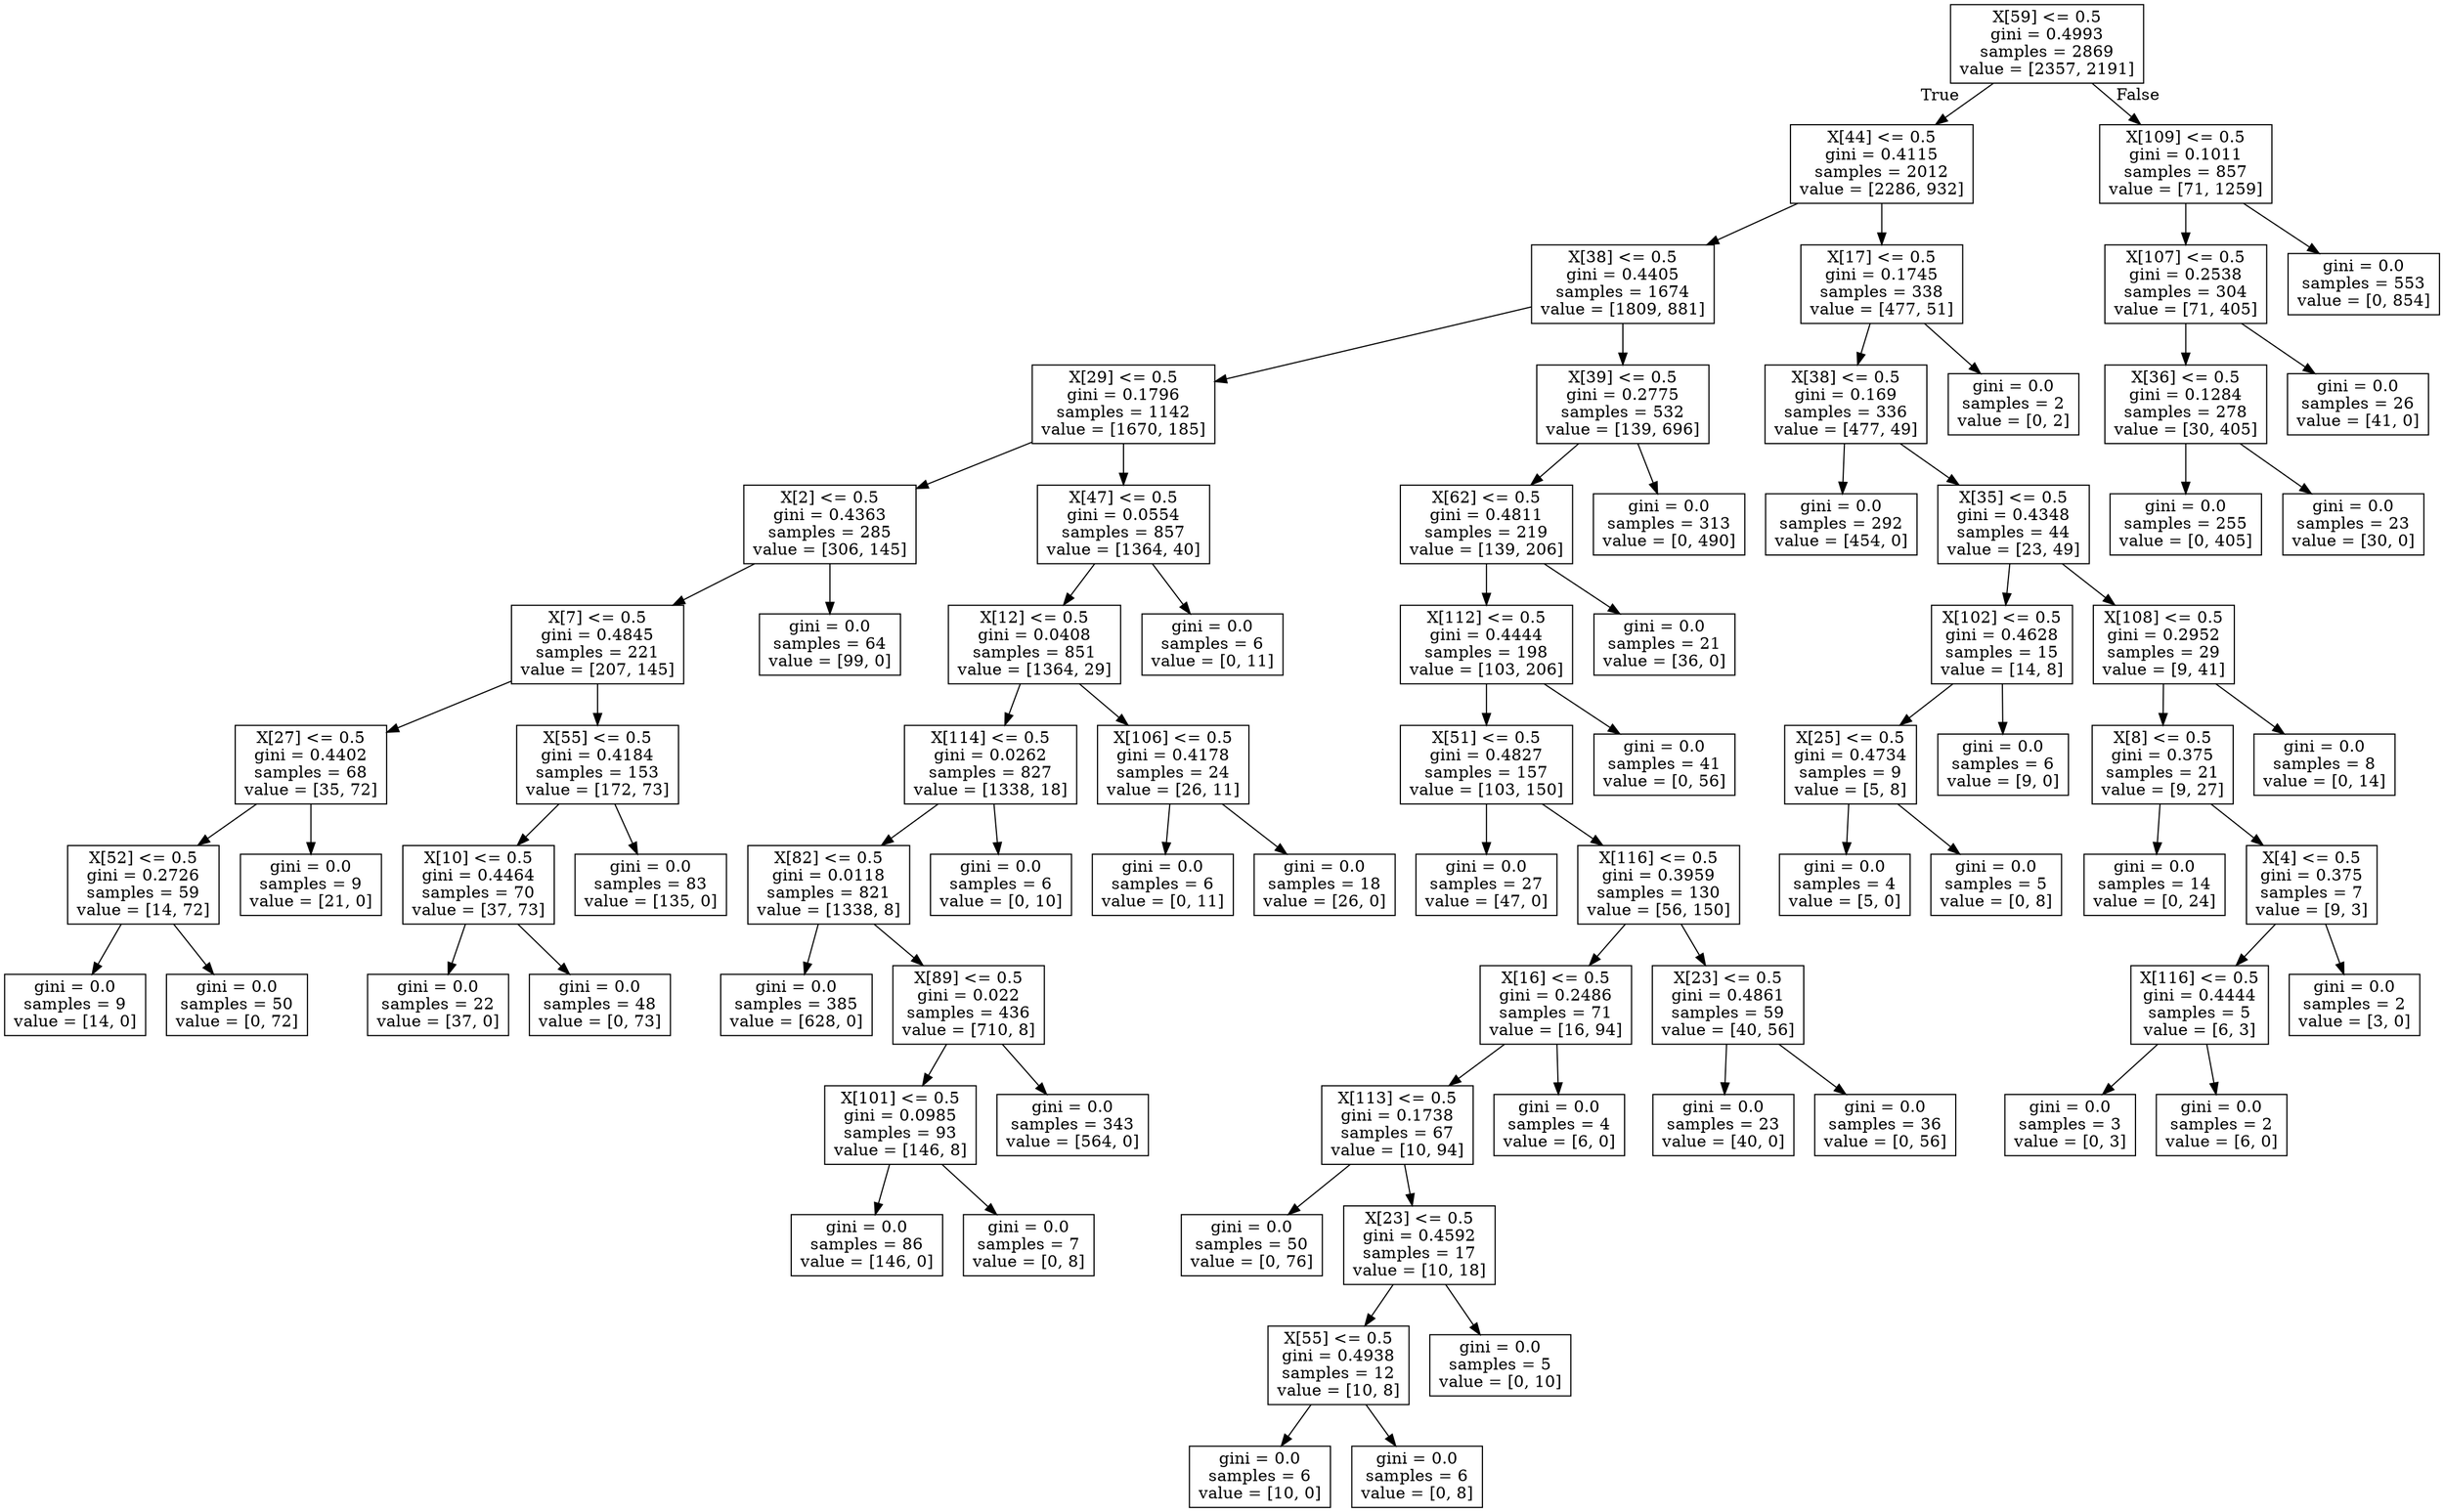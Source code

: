 digraph Tree {
node [shape=box] ;
0 [label="X[59] <= 0.5\ngini = 0.4993\nsamples = 2869\nvalue = [2357, 2191]"] ;
1 [label="X[44] <= 0.5\ngini = 0.4115\nsamples = 2012\nvalue = [2286, 932]"] ;
0 -> 1 [labeldistance=2.5, labelangle=45, headlabel="True"] ;
2 [label="X[38] <= 0.5\ngini = 0.4405\nsamples = 1674\nvalue = [1809, 881]"] ;
1 -> 2 ;
3 [label="X[29] <= 0.5\ngini = 0.1796\nsamples = 1142\nvalue = [1670, 185]"] ;
2 -> 3 ;
4 [label="X[2] <= 0.5\ngini = 0.4363\nsamples = 285\nvalue = [306, 145]"] ;
3 -> 4 ;
5 [label="X[7] <= 0.5\ngini = 0.4845\nsamples = 221\nvalue = [207, 145]"] ;
4 -> 5 ;
6 [label="X[27] <= 0.5\ngini = 0.4402\nsamples = 68\nvalue = [35, 72]"] ;
5 -> 6 ;
7 [label="X[52] <= 0.5\ngini = 0.2726\nsamples = 59\nvalue = [14, 72]"] ;
6 -> 7 ;
8 [label="gini = 0.0\nsamples = 9\nvalue = [14, 0]"] ;
7 -> 8 ;
9 [label="gini = 0.0\nsamples = 50\nvalue = [0, 72]"] ;
7 -> 9 ;
10 [label="gini = 0.0\nsamples = 9\nvalue = [21, 0]"] ;
6 -> 10 ;
11 [label="X[55] <= 0.5\ngini = 0.4184\nsamples = 153\nvalue = [172, 73]"] ;
5 -> 11 ;
12 [label="X[10] <= 0.5\ngini = 0.4464\nsamples = 70\nvalue = [37, 73]"] ;
11 -> 12 ;
13 [label="gini = 0.0\nsamples = 22\nvalue = [37, 0]"] ;
12 -> 13 ;
14 [label="gini = 0.0\nsamples = 48\nvalue = [0, 73]"] ;
12 -> 14 ;
15 [label="gini = 0.0\nsamples = 83\nvalue = [135, 0]"] ;
11 -> 15 ;
16 [label="gini = 0.0\nsamples = 64\nvalue = [99, 0]"] ;
4 -> 16 ;
17 [label="X[47] <= 0.5\ngini = 0.0554\nsamples = 857\nvalue = [1364, 40]"] ;
3 -> 17 ;
18 [label="X[12] <= 0.5\ngini = 0.0408\nsamples = 851\nvalue = [1364, 29]"] ;
17 -> 18 ;
19 [label="X[114] <= 0.5\ngini = 0.0262\nsamples = 827\nvalue = [1338, 18]"] ;
18 -> 19 ;
20 [label="X[82] <= 0.5\ngini = 0.0118\nsamples = 821\nvalue = [1338, 8]"] ;
19 -> 20 ;
21 [label="gini = 0.0\nsamples = 385\nvalue = [628, 0]"] ;
20 -> 21 ;
22 [label="X[89] <= 0.5\ngini = 0.022\nsamples = 436\nvalue = [710, 8]"] ;
20 -> 22 ;
23 [label="X[101] <= 0.5\ngini = 0.0985\nsamples = 93\nvalue = [146, 8]"] ;
22 -> 23 ;
24 [label="gini = 0.0\nsamples = 86\nvalue = [146, 0]"] ;
23 -> 24 ;
25 [label="gini = 0.0\nsamples = 7\nvalue = [0, 8]"] ;
23 -> 25 ;
26 [label="gini = 0.0\nsamples = 343\nvalue = [564, 0]"] ;
22 -> 26 ;
27 [label="gini = 0.0\nsamples = 6\nvalue = [0, 10]"] ;
19 -> 27 ;
28 [label="X[106] <= 0.5\ngini = 0.4178\nsamples = 24\nvalue = [26, 11]"] ;
18 -> 28 ;
29 [label="gini = 0.0\nsamples = 6\nvalue = [0, 11]"] ;
28 -> 29 ;
30 [label="gini = 0.0\nsamples = 18\nvalue = [26, 0]"] ;
28 -> 30 ;
31 [label="gini = 0.0\nsamples = 6\nvalue = [0, 11]"] ;
17 -> 31 ;
32 [label="X[39] <= 0.5\ngini = 0.2775\nsamples = 532\nvalue = [139, 696]"] ;
2 -> 32 ;
33 [label="X[62] <= 0.5\ngini = 0.4811\nsamples = 219\nvalue = [139, 206]"] ;
32 -> 33 ;
34 [label="X[112] <= 0.5\ngini = 0.4444\nsamples = 198\nvalue = [103, 206]"] ;
33 -> 34 ;
35 [label="X[51] <= 0.5\ngini = 0.4827\nsamples = 157\nvalue = [103, 150]"] ;
34 -> 35 ;
36 [label="gini = 0.0\nsamples = 27\nvalue = [47, 0]"] ;
35 -> 36 ;
37 [label="X[116] <= 0.5\ngini = 0.3959\nsamples = 130\nvalue = [56, 150]"] ;
35 -> 37 ;
38 [label="X[16] <= 0.5\ngini = 0.2486\nsamples = 71\nvalue = [16, 94]"] ;
37 -> 38 ;
39 [label="X[113] <= 0.5\ngini = 0.1738\nsamples = 67\nvalue = [10, 94]"] ;
38 -> 39 ;
40 [label="gini = 0.0\nsamples = 50\nvalue = [0, 76]"] ;
39 -> 40 ;
41 [label="X[23] <= 0.5\ngini = 0.4592\nsamples = 17\nvalue = [10, 18]"] ;
39 -> 41 ;
42 [label="X[55] <= 0.5\ngini = 0.4938\nsamples = 12\nvalue = [10, 8]"] ;
41 -> 42 ;
43 [label="gini = 0.0\nsamples = 6\nvalue = [10, 0]"] ;
42 -> 43 ;
44 [label="gini = 0.0\nsamples = 6\nvalue = [0, 8]"] ;
42 -> 44 ;
45 [label="gini = 0.0\nsamples = 5\nvalue = [0, 10]"] ;
41 -> 45 ;
46 [label="gini = 0.0\nsamples = 4\nvalue = [6, 0]"] ;
38 -> 46 ;
47 [label="X[23] <= 0.5\ngini = 0.4861\nsamples = 59\nvalue = [40, 56]"] ;
37 -> 47 ;
48 [label="gini = 0.0\nsamples = 23\nvalue = [40, 0]"] ;
47 -> 48 ;
49 [label="gini = 0.0\nsamples = 36\nvalue = [0, 56]"] ;
47 -> 49 ;
50 [label="gini = 0.0\nsamples = 41\nvalue = [0, 56]"] ;
34 -> 50 ;
51 [label="gini = 0.0\nsamples = 21\nvalue = [36, 0]"] ;
33 -> 51 ;
52 [label="gini = 0.0\nsamples = 313\nvalue = [0, 490]"] ;
32 -> 52 ;
53 [label="X[17] <= 0.5\ngini = 0.1745\nsamples = 338\nvalue = [477, 51]"] ;
1 -> 53 ;
54 [label="X[38] <= 0.5\ngini = 0.169\nsamples = 336\nvalue = [477, 49]"] ;
53 -> 54 ;
55 [label="gini = 0.0\nsamples = 292\nvalue = [454, 0]"] ;
54 -> 55 ;
56 [label="X[35] <= 0.5\ngini = 0.4348\nsamples = 44\nvalue = [23, 49]"] ;
54 -> 56 ;
57 [label="X[102] <= 0.5\ngini = 0.4628\nsamples = 15\nvalue = [14, 8]"] ;
56 -> 57 ;
58 [label="X[25] <= 0.5\ngini = 0.4734\nsamples = 9\nvalue = [5, 8]"] ;
57 -> 58 ;
59 [label="gini = 0.0\nsamples = 4\nvalue = [5, 0]"] ;
58 -> 59 ;
60 [label="gini = 0.0\nsamples = 5\nvalue = [0, 8]"] ;
58 -> 60 ;
61 [label="gini = 0.0\nsamples = 6\nvalue = [9, 0]"] ;
57 -> 61 ;
62 [label="X[108] <= 0.5\ngini = 0.2952\nsamples = 29\nvalue = [9, 41]"] ;
56 -> 62 ;
63 [label="X[8] <= 0.5\ngini = 0.375\nsamples = 21\nvalue = [9, 27]"] ;
62 -> 63 ;
64 [label="gini = 0.0\nsamples = 14\nvalue = [0, 24]"] ;
63 -> 64 ;
65 [label="X[4] <= 0.5\ngini = 0.375\nsamples = 7\nvalue = [9, 3]"] ;
63 -> 65 ;
66 [label="X[116] <= 0.5\ngini = 0.4444\nsamples = 5\nvalue = [6, 3]"] ;
65 -> 66 ;
67 [label="gini = 0.0\nsamples = 3\nvalue = [0, 3]"] ;
66 -> 67 ;
68 [label="gini = 0.0\nsamples = 2\nvalue = [6, 0]"] ;
66 -> 68 ;
69 [label="gini = 0.0\nsamples = 2\nvalue = [3, 0]"] ;
65 -> 69 ;
70 [label="gini = 0.0\nsamples = 8\nvalue = [0, 14]"] ;
62 -> 70 ;
71 [label="gini = 0.0\nsamples = 2\nvalue = [0, 2]"] ;
53 -> 71 ;
72 [label="X[109] <= 0.5\ngini = 0.1011\nsamples = 857\nvalue = [71, 1259]"] ;
0 -> 72 [labeldistance=2.5, labelangle=-45, headlabel="False"] ;
73 [label="X[107] <= 0.5\ngini = 0.2538\nsamples = 304\nvalue = [71, 405]"] ;
72 -> 73 ;
74 [label="X[36] <= 0.5\ngini = 0.1284\nsamples = 278\nvalue = [30, 405]"] ;
73 -> 74 ;
75 [label="gini = 0.0\nsamples = 255\nvalue = [0, 405]"] ;
74 -> 75 ;
76 [label="gini = 0.0\nsamples = 23\nvalue = [30, 0]"] ;
74 -> 76 ;
77 [label="gini = 0.0\nsamples = 26\nvalue = [41, 0]"] ;
73 -> 77 ;
78 [label="gini = 0.0\nsamples = 553\nvalue = [0, 854]"] ;
72 -> 78 ;
}